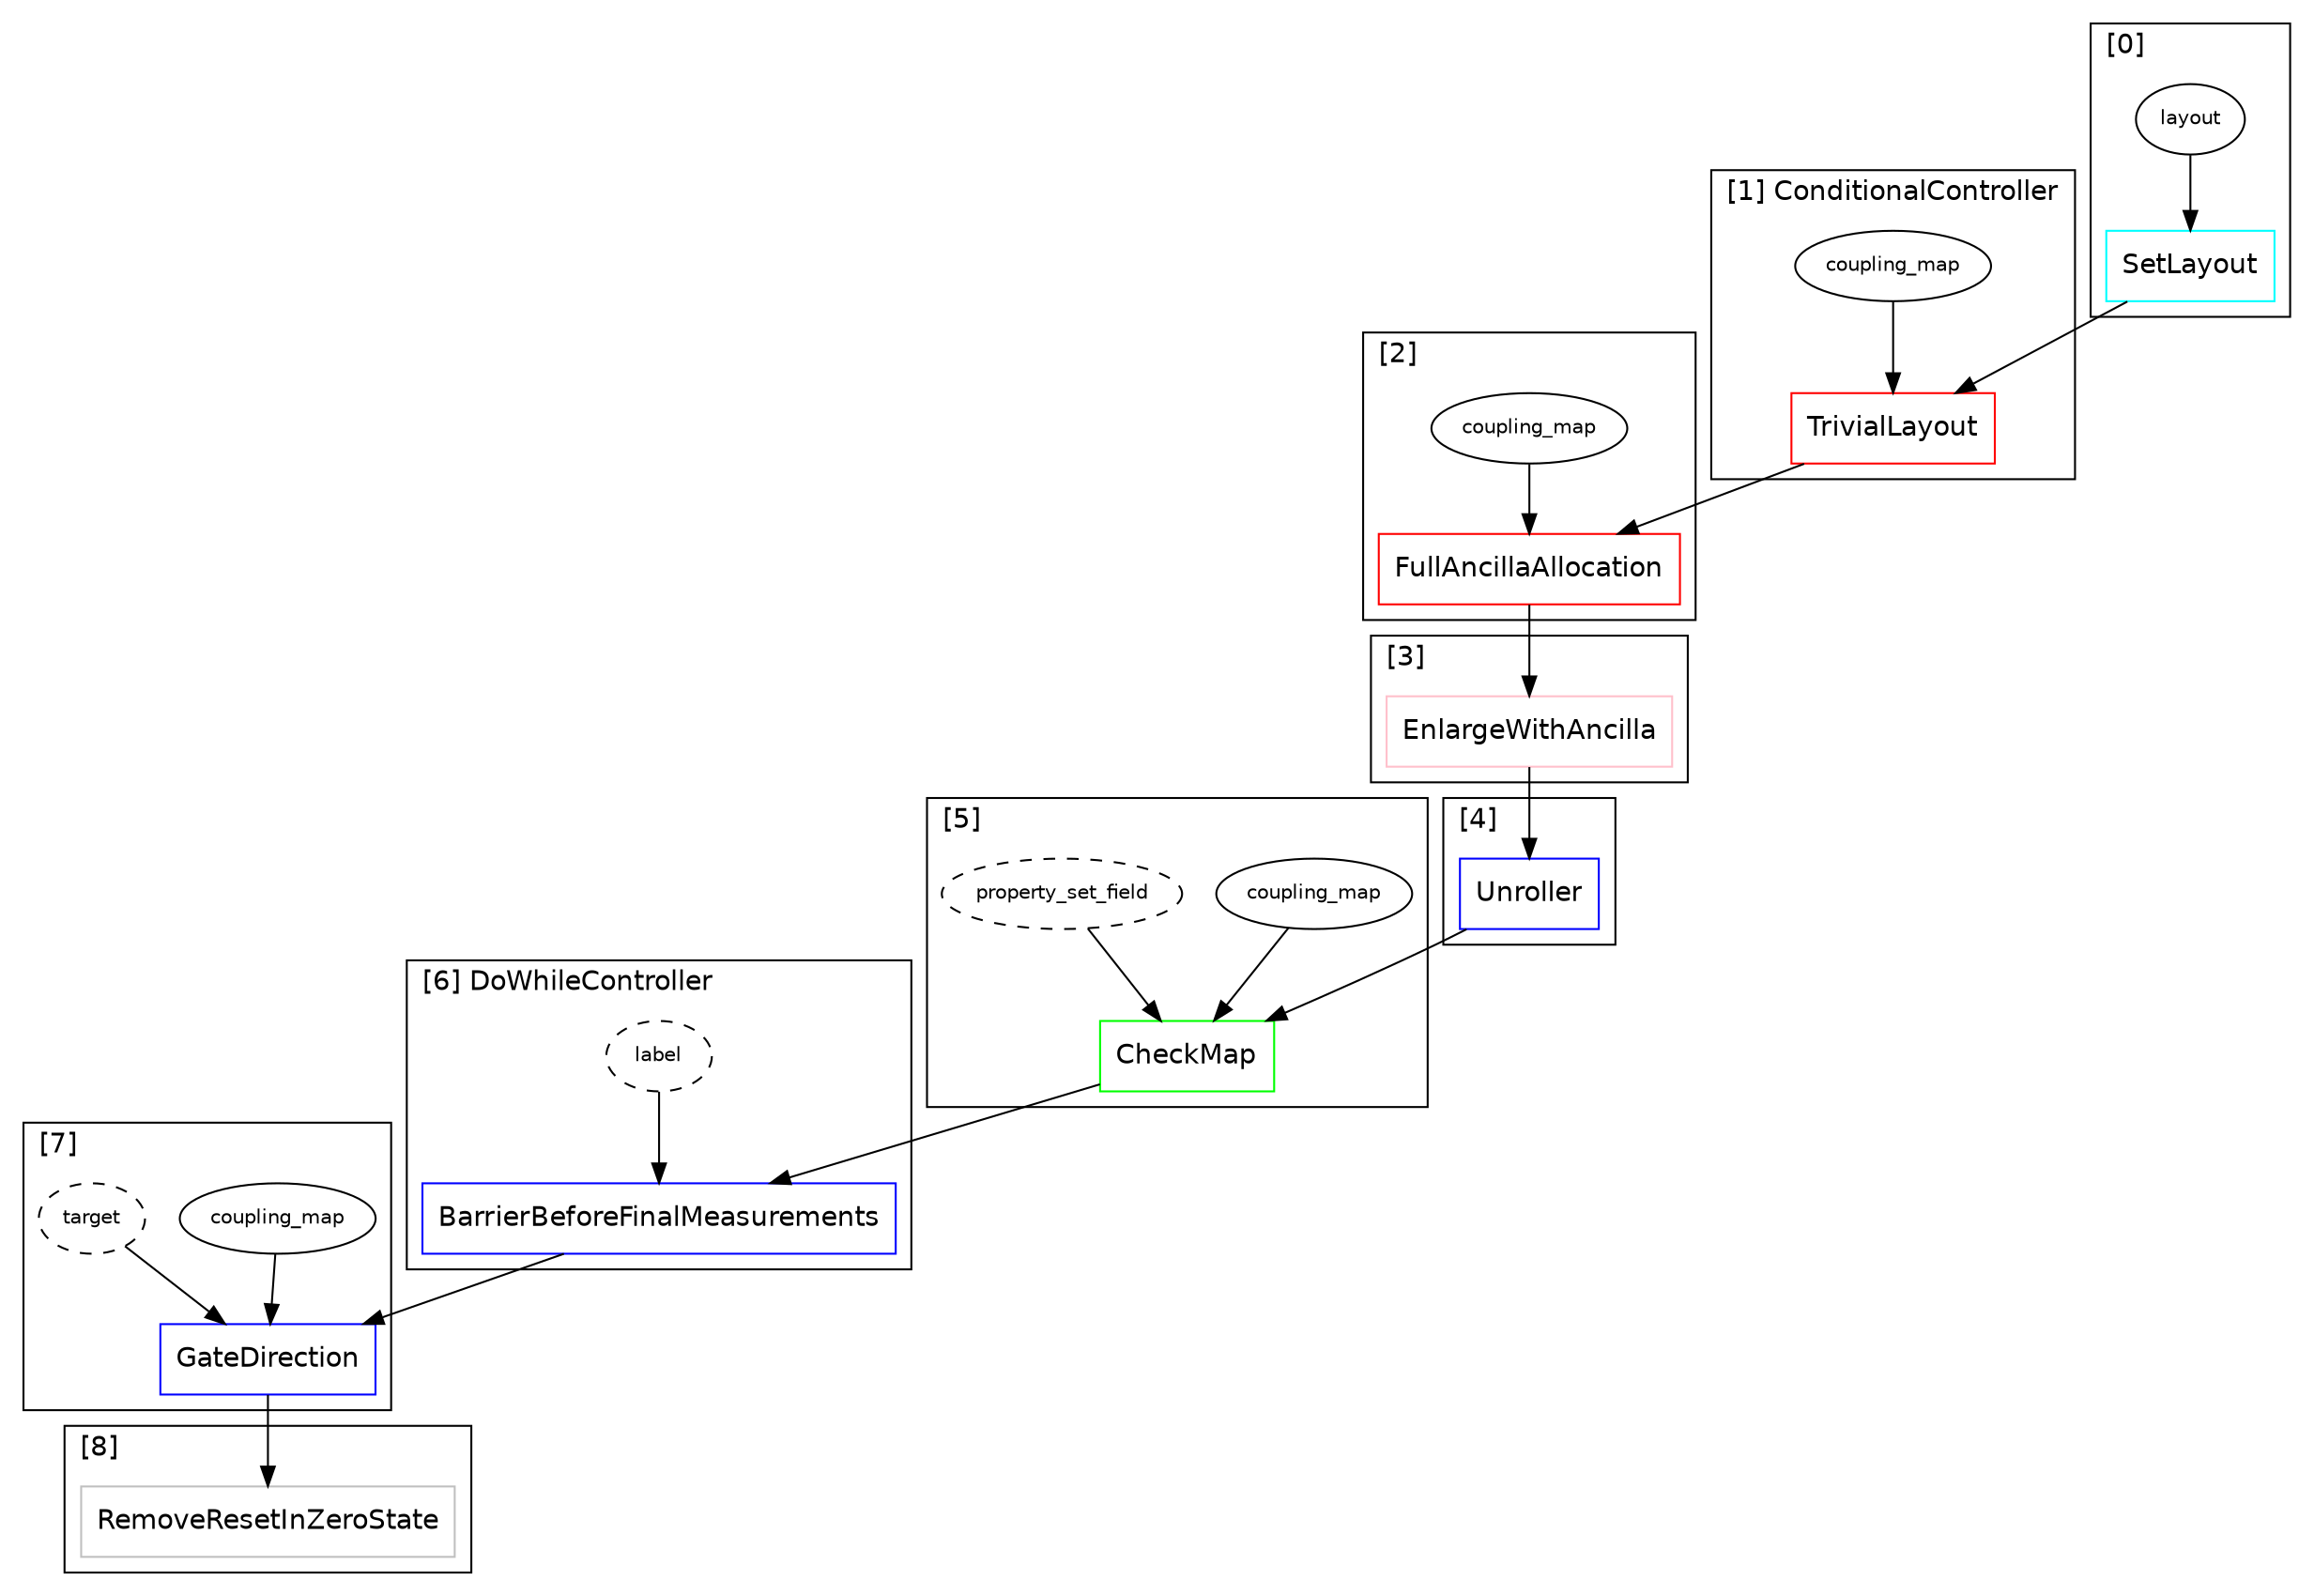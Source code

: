 digraph G {
subgraph cluster_0 {
fontname=helvetica;
label="[0] ";
labeljust=l;
1 [color=cyan, fontname=helvetica, label=SetLayout, shape=rectangle];
2 [color=black, fontname=helvetica, fontsize=10, label=layout, shape=ellipse, style=solid];
2 -> 1;
}

subgraph cluster_3 {
fontname=helvetica;
label="[1] ConditionalController";
labeljust=l;
4 [color=red, fontname=helvetica, label=TrivialLayout, shape=rectangle];
5 [color=black, fontname=helvetica, fontsize=10, label=coupling_map, shape=ellipse, style=solid];
5 -> 4;
1 -> 4;
}

subgraph cluster_6 {
fontname=helvetica;
label="[2] ";
labeljust=l;
7 [color=red, fontname=helvetica, label=FullAncillaAllocation, shape=rectangle];
8 [color=black, fontname=helvetica, fontsize=10, label=coupling_map, shape=ellipse, style=solid];
8 -> 7;
4 -> 7;
}

subgraph cluster_9 {
fontname=helvetica;
label="[3] ";
labeljust=l;
10 [color=pink, fontname=helvetica, label=EnlargeWithAncilla, shape=rectangle];
7 -> 10;
}

subgraph cluster_11 {
fontname=helvetica;
label="[4] ";
labeljust=l;
12 [color=blue, fontname=helvetica, label=Unroller, shape=rectangle];
10 -> 12;
}

subgraph cluster_13 {
fontname=helvetica;
label="[5] ";
labeljust=l;
14 [color=green, fontname=helvetica, label=CheckMap, shape=rectangle];
15 [color=black, fontname=helvetica, fontsize=10, label=coupling_map, shape=ellipse, style=solid];
15 -> 14;
16 [color=black, fontname=helvetica, fontsize=10, label=property_set_field, shape=ellipse, style=dashed];
16 -> 14;
12 -> 14;
}

subgraph cluster_17 {
fontname=helvetica;
label="[6] DoWhileController";
labeljust=l;
18 [color=blue, fontname=helvetica, label=BarrierBeforeFinalMeasurements, shape=rectangle];
19 [color=black, fontname=helvetica, fontsize=10, label=label, shape=ellipse, style=dashed];
19 -> 18;
14 -> 18;
}

subgraph cluster_20 {
fontname=helvetica;
label="[7] ";
labeljust=l;
21 [color=blue, fontname=helvetica, label=GateDirection, shape=rectangle];
22 [color=black, fontname=helvetica, fontsize=10, label=coupling_map, shape=ellipse, style=solid];
22 -> 21;
23 [color=black, fontname=helvetica, fontsize=10, label=target, shape=ellipse, style=dashed];
23 -> 21;
18 -> 21;
}

subgraph cluster_24 {
fontname=helvetica;
label="[8] ";
labeljust=l;
25 [color=grey, fontname=helvetica, label=RemoveResetInZeroState, shape=rectangle];
21 -> 25;
}

}
